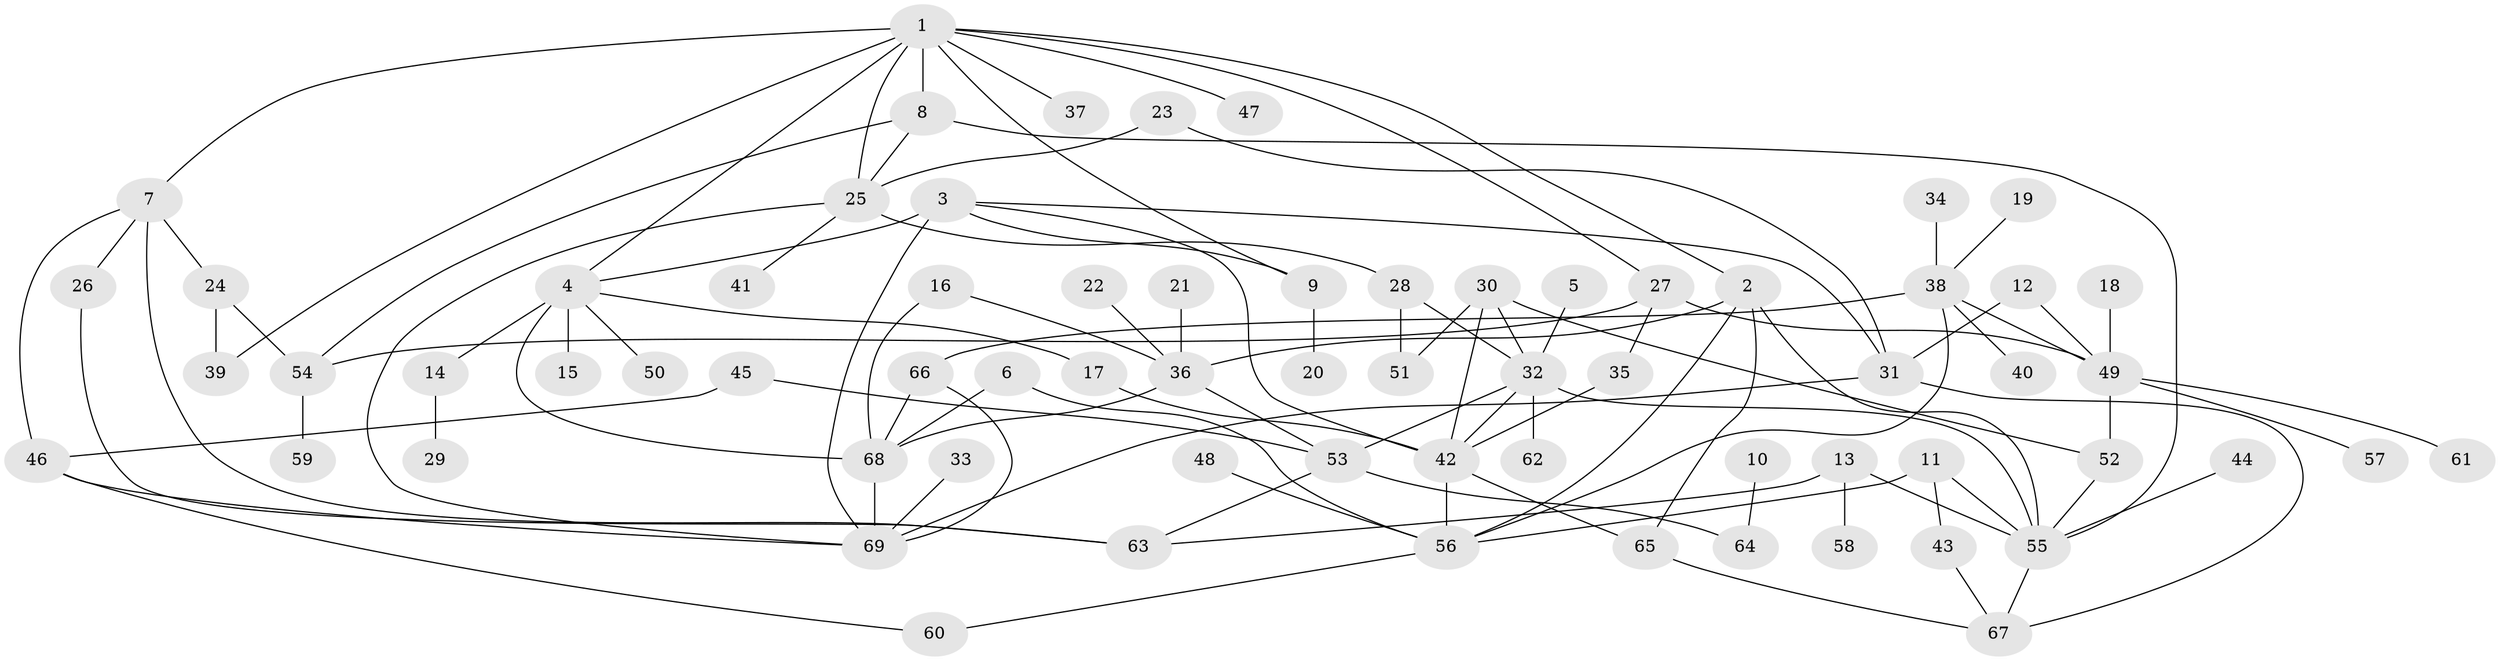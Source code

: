 // original degree distribution, {6: 0.07246376811594203, 7: 0.007246376811594203, 5: 0.057971014492753624, 3: 0.17391304347826086, 4: 0.11594202898550725, 1: 0.3115942028985507, 2: 0.2608695652173913}
// Generated by graph-tools (version 1.1) at 2025/49/03/09/25 03:49:24]
// undirected, 69 vertices, 106 edges
graph export_dot {
graph [start="1"]
  node [color=gray90,style=filled];
  1;
  2;
  3;
  4;
  5;
  6;
  7;
  8;
  9;
  10;
  11;
  12;
  13;
  14;
  15;
  16;
  17;
  18;
  19;
  20;
  21;
  22;
  23;
  24;
  25;
  26;
  27;
  28;
  29;
  30;
  31;
  32;
  33;
  34;
  35;
  36;
  37;
  38;
  39;
  40;
  41;
  42;
  43;
  44;
  45;
  46;
  47;
  48;
  49;
  50;
  51;
  52;
  53;
  54;
  55;
  56;
  57;
  58;
  59;
  60;
  61;
  62;
  63;
  64;
  65;
  66;
  67;
  68;
  69;
  1 -- 2 [weight=1.0];
  1 -- 4 [weight=2.0];
  1 -- 7 [weight=1.0];
  1 -- 8 [weight=1.0];
  1 -- 9 [weight=1.0];
  1 -- 25 [weight=1.0];
  1 -- 27 [weight=1.0];
  1 -- 37 [weight=1.0];
  1 -- 39 [weight=1.0];
  1 -- 47 [weight=1.0];
  2 -- 36 [weight=1.0];
  2 -- 55 [weight=1.0];
  2 -- 56 [weight=1.0];
  2 -- 65 [weight=1.0];
  3 -- 4 [weight=1.0];
  3 -- 9 [weight=1.0];
  3 -- 31 [weight=1.0];
  3 -- 42 [weight=1.0];
  3 -- 69 [weight=1.0];
  4 -- 14 [weight=1.0];
  4 -- 15 [weight=1.0];
  4 -- 17 [weight=1.0];
  4 -- 50 [weight=1.0];
  4 -- 68 [weight=1.0];
  5 -- 32 [weight=1.0];
  6 -- 56 [weight=1.0];
  6 -- 68 [weight=1.0];
  7 -- 24 [weight=1.0];
  7 -- 26 [weight=1.0];
  7 -- 46 [weight=1.0];
  7 -- 63 [weight=1.0];
  8 -- 25 [weight=1.0];
  8 -- 54 [weight=1.0];
  8 -- 55 [weight=1.0];
  9 -- 20 [weight=1.0];
  10 -- 64 [weight=1.0];
  11 -- 43 [weight=1.0];
  11 -- 55 [weight=1.0];
  11 -- 56 [weight=1.0];
  12 -- 31 [weight=1.0];
  12 -- 49 [weight=1.0];
  13 -- 55 [weight=1.0];
  13 -- 58 [weight=1.0];
  13 -- 63 [weight=1.0];
  14 -- 29 [weight=1.0];
  16 -- 36 [weight=1.0];
  16 -- 68 [weight=1.0];
  17 -- 42 [weight=1.0];
  18 -- 49 [weight=1.0];
  19 -- 38 [weight=1.0];
  21 -- 36 [weight=1.0];
  22 -- 36 [weight=1.0];
  23 -- 25 [weight=1.0];
  23 -- 31 [weight=1.0];
  24 -- 39 [weight=1.0];
  24 -- 54 [weight=1.0];
  25 -- 28 [weight=1.0];
  25 -- 41 [weight=1.0];
  25 -- 69 [weight=1.0];
  26 -- 63 [weight=1.0];
  27 -- 35 [weight=1.0];
  27 -- 49 [weight=1.0];
  27 -- 54 [weight=1.0];
  28 -- 32 [weight=1.0];
  28 -- 51 [weight=1.0];
  30 -- 32 [weight=1.0];
  30 -- 42 [weight=1.0];
  30 -- 51 [weight=1.0];
  30 -- 52 [weight=1.0];
  31 -- 67 [weight=1.0];
  31 -- 69 [weight=1.0];
  32 -- 42 [weight=1.0];
  32 -- 53 [weight=1.0];
  32 -- 55 [weight=1.0];
  32 -- 62 [weight=1.0];
  33 -- 69 [weight=1.0];
  34 -- 38 [weight=1.0];
  35 -- 42 [weight=1.0];
  36 -- 53 [weight=1.0];
  36 -- 68 [weight=1.0];
  38 -- 40 [weight=1.0];
  38 -- 49 [weight=1.0];
  38 -- 56 [weight=1.0];
  38 -- 66 [weight=1.0];
  42 -- 56 [weight=1.0];
  42 -- 65 [weight=1.0];
  43 -- 67 [weight=1.0];
  44 -- 55 [weight=1.0];
  45 -- 46 [weight=1.0];
  45 -- 53 [weight=1.0];
  46 -- 60 [weight=1.0];
  46 -- 69 [weight=1.0];
  48 -- 56 [weight=1.0];
  49 -- 52 [weight=1.0];
  49 -- 57 [weight=1.0];
  49 -- 61 [weight=1.0];
  52 -- 55 [weight=1.0];
  53 -- 63 [weight=1.0];
  53 -- 64 [weight=1.0];
  54 -- 59 [weight=1.0];
  55 -- 67 [weight=1.0];
  56 -- 60 [weight=1.0];
  65 -- 67 [weight=1.0];
  66 -- 68 [weight=1.0];
  66 -- 69 [weight=1.0];
  68 -- 69 [weight=1.0];
}
